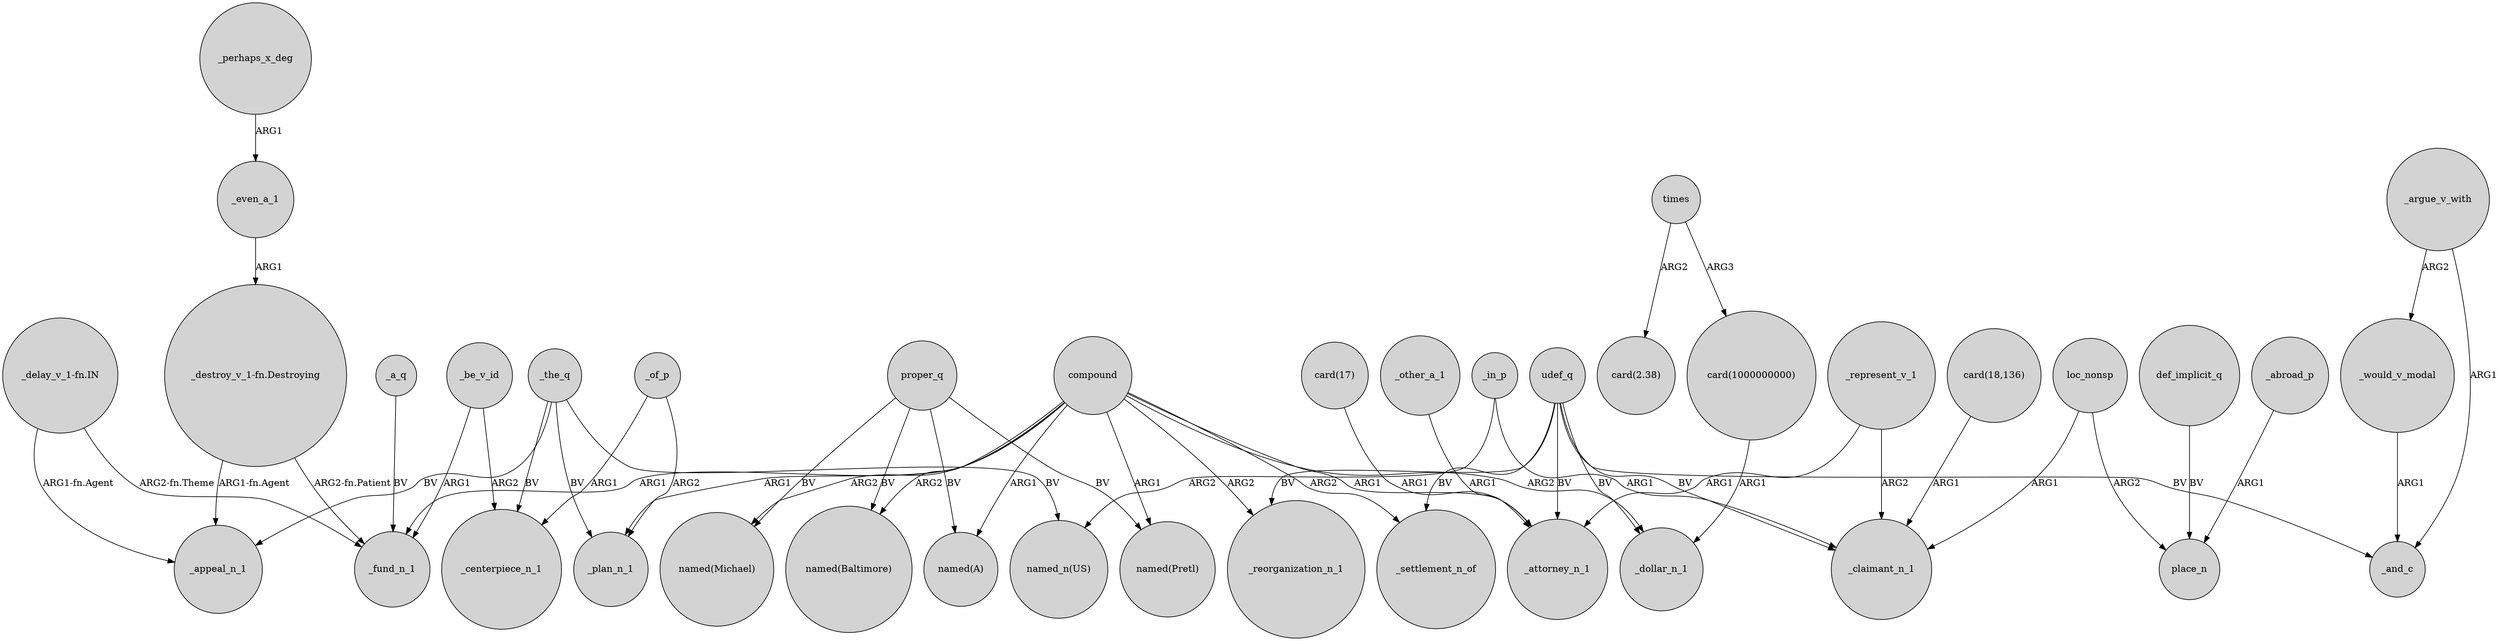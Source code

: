 digraph {
	node [shape=circle style=filled]
	_the_q -> _appeal_n_1 [label=BV]
	udef_q -> _claimant_n_1 [label=BV]
	compound -> "named(Pretl)" [label=ARG1]
	_would_v_modal -> _and_c [label=ARG1]
	"_destroy_v_1-fn.Destroying" -> _appeal_n_1 [label="ARG1-fn.Agent"]
	_represent_v_1 -> _attorney_n_1 [label=ARG1]
	proper_q -> "named(Pretl)" [label=BV]
	_the_q -> _plan_n_1 [label=BV]
	times -> "card(2.38)" [label=ARG2]
	_even_a_1 -> "_destroy_v_1-fn.Destroying" [label=ARG1]
	compound -> _plan_n_1 [label=ARG1]
	_other_a_1 -> _attorney_n_1 [label=ARG1]
	def_implicit_q -> place_n [label=BV]
	compound -> "named(A)" [label=ARG1]
	_represent_v_1 -> _claimant_n_1 [label=ARG2]
	_in_p -> "named_n(US)" [label=ARG2]
	proper_q -> "named(Baltimore)" [label=BV]
	proper_q -> "named(Michael)" [label=BV]
	_the_q -> "named_n(US)" [label=BV]
	times -> "card(1000000000)" [label=ARG3]
	_a_q -> _fund_n_1 [label=BV]
	_be_v_id -> _centerpiece_n_1 [label=ARG2]
	loc_nonsp -> _claimant_n_1 [label=ARG1]
	compound -> _settlement_n_of [label=ARG2]
	_in_p -> _claimant_n_1 [label=ARG1]
	udef_q -> _attorney_n_1 [label=BV]
	_perhaps_x_deg -> _even_a_1 [label=ARG1]
	compound -> _fund_n_1 [label=ARG1]
	compound -> _reorganization_n_1 [label=ARG2]
	_be_v_id -> _fund_n_1 [label=ARG1]
	compound -> "named(Baltimore)" [label=ARG2]
	"_delay_v_1-fn.IN" -> _fund_n_1 [label="ARG2-fn.Theme"]
	_argue_v_with -> _and_c [label=ARG1]
	compound -> _attorney_n_1 [label=ARG1]
	loc_nonsp -> place_n [label=ARG2]
	udef_q -> _settlement_n_of [label=BV]
	_of_p -> _centerpiece_n_1 [label=ARG1]
	_the_q -> _centerpiece_n_1 [label=BV]
	"card(18,136)" -> _claimant_n_1 [label=ARG1]
	udef_q -> _dollar_n_1 [label=BV]
	"card(17)" -> _attorney_n_1 [label=ARG1]
	"card(1000000000)" -> _dollar_n_1 [label=ARG1]
	_of_p -> _plan_n_1 [label=ARG2]
	"_delay_v_1-fn.IN" -> _appeal_n_1 [label="ARG1-fn.Agent"]
	udef_q -> _and_c [label=BV]
	compound -> _dollar_n_1 [label=ARG2]
	_abroad_p -> place_n [label=ARG1]
	_argue_v_with -> _would_v_modal [label=ARG2]
	udef_q -> _reorganization_n_1 [label=BV]
	compound -> "named(Michael)" [label=ARG2]
	"_destroy_v_1-fn.Destroying" -> _fund_n_1 [label="ARG2-fn.Patient"]
	proper_q -> "named(A)" [label=BV]
}
